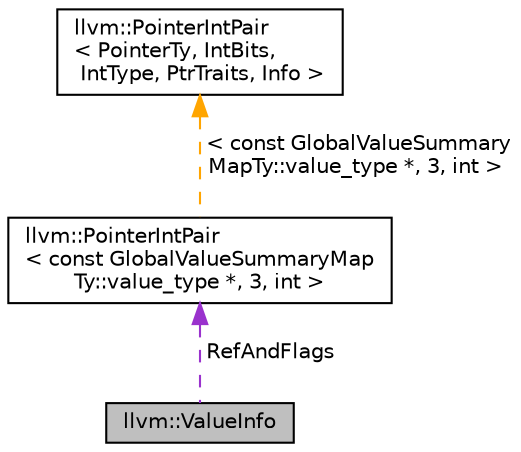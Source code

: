 digraph "llvm::ValueInfo"
{
 // LATEX_PDF_SIZE
  bgcolor="transparent";
  edge [fontname="Helvetica",fontsize="10",labelfontname="Helvetica",labelfontsize="10"];
  node [fontname="Helvetica",fontsize="10",shape=record];
  Node1 [label="llvm::ValueInfo",height=0.2,width=0.4,color="black", fillcolor="grey75", style="filled", fontcolor="black",tooltip="Struct that holds a reference to a particular GUID in a global value summary."];
  Node2 -> Node1 [dir="back",color="darkorchid3",fontsize="10",style="dashed",label=" RefAndFlags" ,fontname="Helvetica"];
  Node2 [label="llvm::PointerIntPair\l\< const GlobalValueSummaryMap\lTy::value_type *, 3, int \>",height=0.2,width=0.4,color="black",URL="$classllvm_1_1PointerIntPair.html",tooltip=" "];
  Node3 -> Node2 [dir="back",color="orange",fontsize="10",style="dashed",label=" \< const GlobalValueSummary\lMapTy::value_type *, 3, int \>" ,fontname="Helvetica"];
  Node3 [label="llvm::PointerIntPair\l\< PointerTy, IntBits,\l IntType, PtrTraits, Info \>",height=0.2,width=0.4,color="black",URL="$classllvm_1_1PointerIntPair.html",tooltip="PointerIntPair - This class implements a pair of a pointer and small integer."];
}
